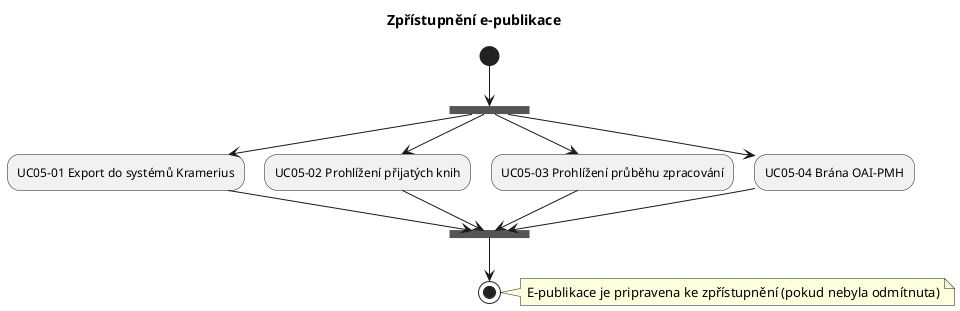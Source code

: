 @startuml
title Zpřístupnění e-publikace

(*) --> === ZPR ===
=== ZPR === --> "UC05-01 Export do systémů Kramerius"
--> === ZPR_E ===
=== ZPR === --> "UC05-02 Prohlížení přijatých knih"
--> === ZPR_E ===
=== ZPR === --> "UC05-03 Prohlížení průběhu zpracování"
--> === ZPR_E ===
=== ZPR === --> "UC05-04 Brána OAI-PMH"
--> === ZPR_E ===
=== ZPR_E === --> (*)
note right
     E-publikace je pripravena ke zpřístupnění (pokud nebyla odmítnuta)
end note
@enduml

